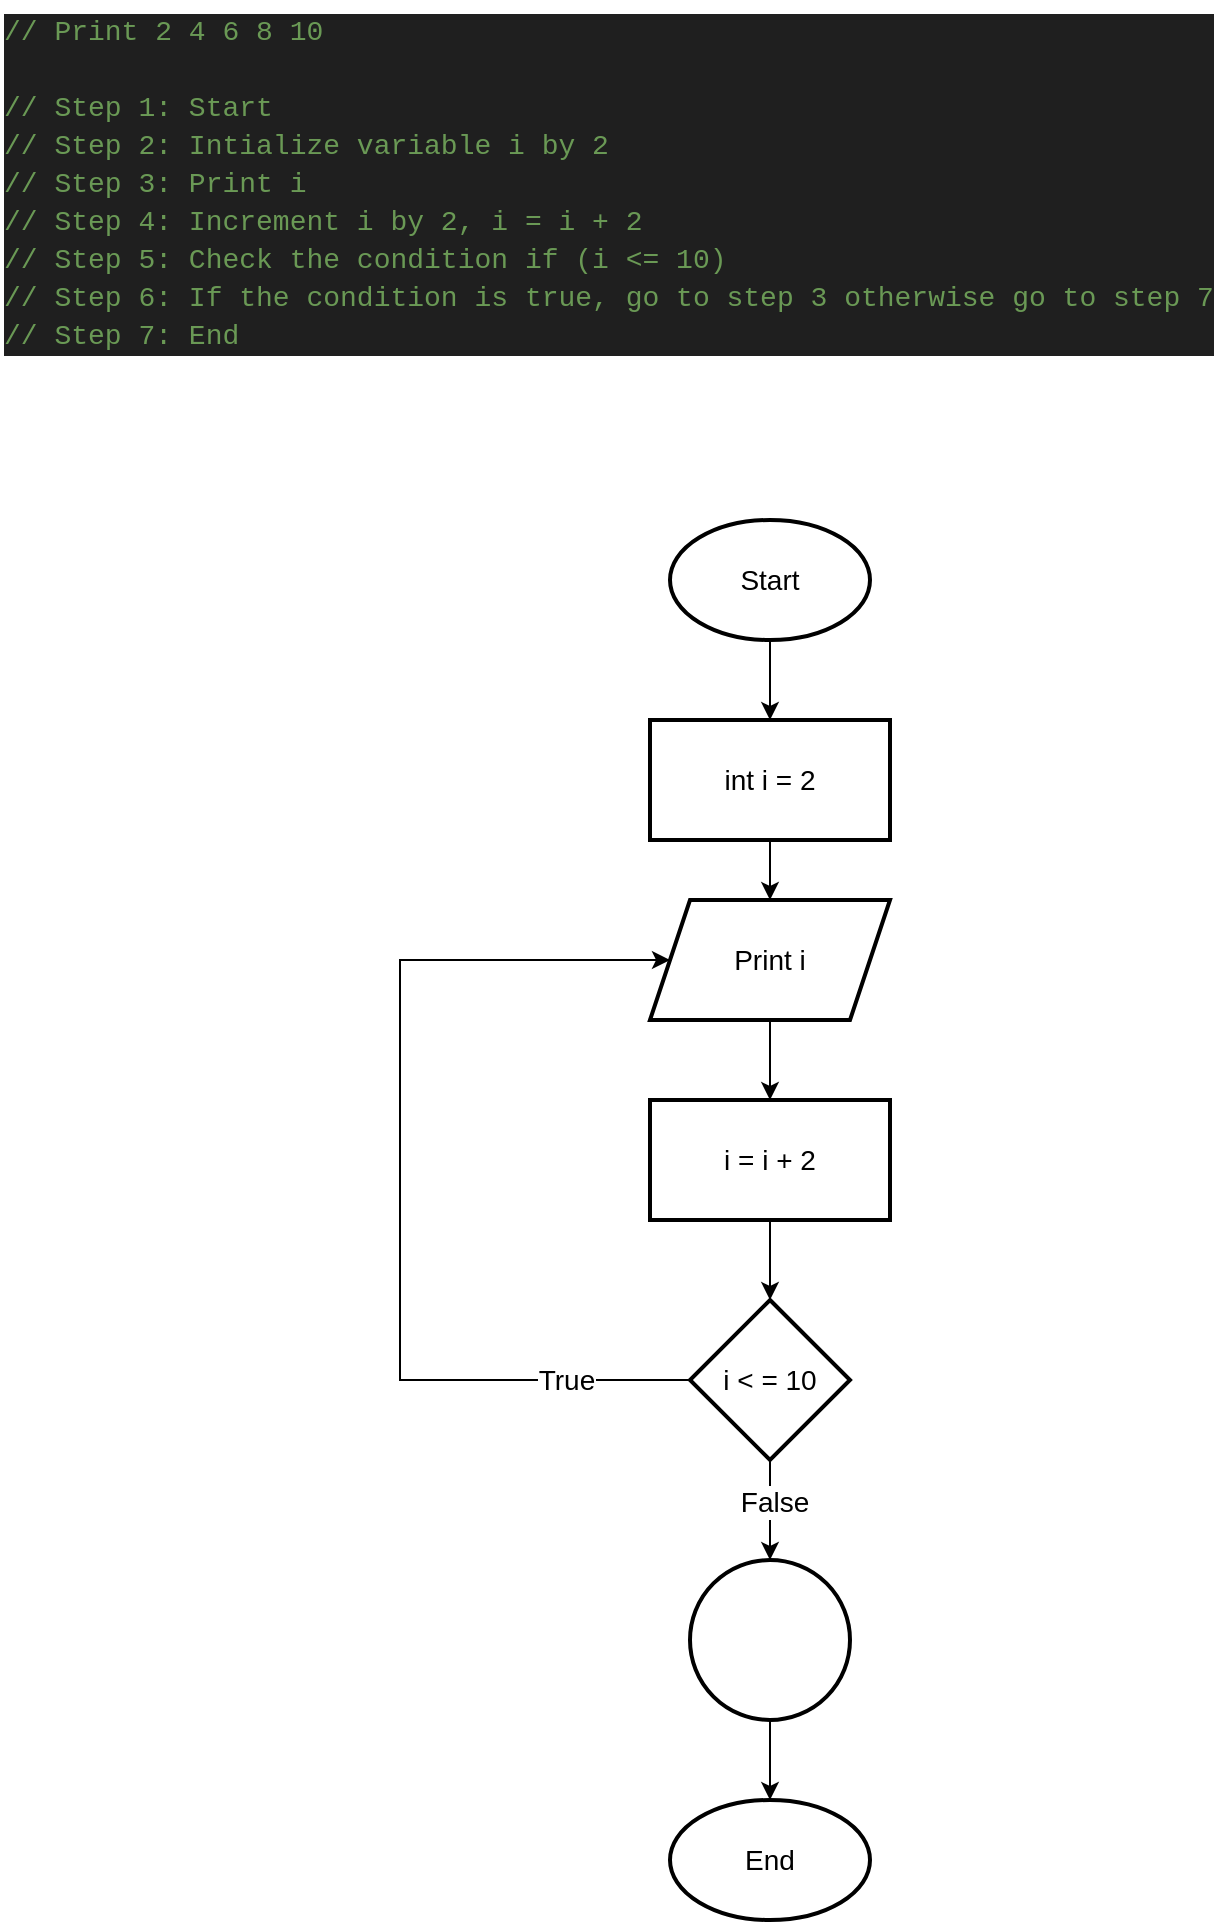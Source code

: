 <mxfile version="26.2.12">
  <diagram name="Page-1" id="pPpwIygkg2hcFP21d96Z">
    <mxGraphModel dx="1044" dy="562" grid="1" gridSize="10" guides="1" tooltips="1" connect="1" arrows="1" fold="1" page="1" pageScale="1" pageWidth="850" pageHeight="1100" math="0" shadow="0">
      <root>
        <mxCell id="0" />
        <mxCell id="1" parent="0" />
        <mxCell id="xKT2F8kCVtf1EPUK9KaR-2" value="" style="edgeStyle=orthogonalEdgeStyle;rounded=0;orthogonalLoop=1;jettySize=auto;html=1;fontSize=14;" edge="1" parent="1" source="xKT2F8kCVtf1EPUK9KaR-3" target="xKT2F8kCVtf1EPUK9KaR-6">
          <mxGeometry relative="1" as="geometry" />
        </mxCell>
        <mxCell id="xKT2F8kCVtf1EPUK9KaR-3" value="Start" style="strokeWidth=2;html=1;shape=mxgraph.flowchart.start_1;whiteSpace=wrap;fontSize=14;" vertex="1" parent="1">
          <mxGeometry x="375" y="300" width="100" height="60" as="geometry" />
        </mxCell>
        <mxCell id="xKT2F8kCVtf1EPUK9KaR-4" value="End" style="strokeWidth=2;html=1;shape=mxgraph.flowchart.start_1;whiteSpace=wrap;fontSize=14;" vertex="1" parent="1">
          <mxGeometry x="375" y="940" width="100" height="60" as="geometry" />
        </mxCell>
        <mxCell id="xKT2F8kCVtf1EPUK9KaR-5" value="" style="edgeStyle=orthogonalEdgeStyle;rounded=0;orthogonalLoop=1;jettySize=auto;html=1;fontSize=14;" edge="1" parent="1" source="xKT2F8kCVtf1EPUK9KaR-6" target="xKT2F8kCVtf1EPUK9KaR-8">
          <mxGeometry relative="1" as="geometry" />
        </mxCell>
        <mxCell id="xKT2F8kCVtf1EPUK9KaR-6" value="int i = 2" style="whiteSpace=wrap;html=1;strokeWidth=2;fontSize=14;" vertex="1" parent="1">
          <mxGeometry x="365" y="400" width="120" height="60" as="geometry" />
        </mxCell>
        <mxCell id="xKT2F8kCVtf1EPUK9KaR-7" value="" style="edgeStyle=orthogonalEdgeStyle;rounded=0;orthogonalLoop=1;jettySize=auto;html=1;fontSize=14;" edge="1" parent="1" source="xKT2F8kCVtf1EPUK9KaR-8" target="xKT2F8kCVtf1EPUK9KaR-10">
          <mxGeometry relative="1" as="geometry" />
        </mxCell>
        <mxCell id="xKT2F8kCVtf1EPUK9KaR-8" value="Print i" style="shape=parallelogram;perimeter=parallelogramPerimeter;whiteSpace=wrap;html=1;fixedSize=1;strokeWidth=2;fontSize=14;" vertex="1" parent="1">
          <mxGeometry x="365" y="490" width="120" height="60" as="geometry" />
        </mxCell>
        <mxCell id="xKT2F8kCVtf1EPUK9KaR-9" value="" style="edgeStyle=orthogonalEdgeStyle;rounded=0;orthogonalLoop=1;jettySize=auto;html=1;fontSize=14;" edge="1" parent="1" source="xKT2F8kCVtf1EPUK9KaR-10" target="xKT2F8kCVtf1EPUK9KaR-15">
          <mxGeometry relative="1" as="geometry" />
        </mxCell>
        <mxCell id="xKT2F8kCVtf1EPUK9KaR-10" value="i = i + 2" style="whiteSpace=wrap;html=1;strokeWidth=2;fontSize=14;" vertex="1" parent="1">
          <mxGeometry x="365" y="590" width="120" height="60" as="geometry" />
        </mxCell>
        <mxCell id="xKT2F8kCVtf1EPUK9KaR-11" value="" style="edgeStyle=orthogonalEdgeStyle;rounded=0;orthogonalLoop=1;jettySize=auto;html=1;entryX=0;entryY=0.5;entryDx=0;entryDy=0;fontSize=14;" edge="1" parent="1" source="xKT2F8kCVtf1EPUK9KaR-15" target="xKT2F8kCVtf1EPUK9KaR-8">
          <mxGeometry relative="1" as="geometry">
            <mxPoint x="325" y="730" as="targetPoint" />
            <Array as="points">
              <mxPoint x="240" y="730" />
              <mxPoint x="240" y="520" />
            </Array>
          </mxGeometry>
        </mxCell>
        <mxCell id="xKT2F8kCVtf1EPUK9KaR-12" value="True" style="edgeLabel;html=1;align=center;verticalAlign=middle;resizable=0;points=[];fontSize=14;" vertex="1" connectable="0" parent="xKT2F8kCVtf1EPUK9KaR-11">
          <mxGeometry x="-0.744" relative="1" as="geometry">
            <mxPoint as="offset" />
          </mxGeometry>
        </mxCell>
        <mxCell id="xKT2F8kCVtf1EPUK9KaR-13" value="" style="edgeStyle=orthogonalEdgeStyle;rounded=0;orthogonalLoop=1;jettySize=auto;html=1;fontSize=14;" edge="1" parent="1" source="xKT2F8kCVtf1EPUK9KaR-15" target="xKT2F8kCVtf1EPUK9KaR-17">
          <mxGeometry relative="1" as="geometry" />
        </mxCell>
        <mxCell id="xKT2F8kCVtf1EPUK9KaR-14" value="False" style="edgeLabel;html=1;align=center;verticalAlign=middle;resizable=0;points=[];fontSize=14;" vertex="1" connectable="0" parent="xKT2F8kCVtf1EPUK9KaR-13">
          <mxGeometry x="-0.184" y="2" relative="1" as="geometry">
            <mxPoint as="offset" />
          </mxGeometry>
        </mxCell>
        <mxCell id="xKT2F8kCVtf1EPUK9KaR-15" value="i &amp;lt; = 10" style="rhombus;whiteSpace=wrap;html=1;strokeWidth=2;fontSize=14;" vertex="1" parent="1">
          <mxGeometry x="385" y="690" width="80" height="80" as="geometry" />
        </mxCell>
        <mxCell id="xKT2F8kCVtf1EPUK9KaR-16" value="" style="edgeStyle=orthogonalEdgeStyle;rounded=0;orthogonalLoop=1;jettySize=auto;html=1;fontSize=14;" edge="1" parent="1" source="xKT2F8kCVtf1EPUK9KaR-17" target="xKT2F8kCVtf1EPUK9KaR-4">
          <mxGeometry relative="1" as="geometry" />
        </mxCell>
        <mxCell id="xKT2F8kCVtf1EPUK9KaR-17" value="" style="ellipse;whiteSpace=wrap;html=1;strokeWidth=2;fontSize=14;" vertex="1" parent="1">
          <mxGeometry x="385" y="820" width="80" height="80" as="geometry" />
        </mxCell>
        <mxCell id="xKT2F8kCVtf1EPUK9KaR-18" value="&lt;div style=&quot;color: #cccccc;background-color: #1f1f1f;font-family: Consolas, &#39;Courier New&#39;, monospace;font-weight: normal;font-size: 14px;line-height: 19px;white-space: pre;&quot;&gt;&lt;div&gt;&lt;span style=&quot;color: #6a9955;&quot;&gt;// Print 2 4 6 8 10&lt;/span&gt;&lt;/div&gt;&lt;br&gt;&lt;div&gt;&lt;span style=&quot;color: #6a9955;&quot;&gt;// Step 1: Start&lt;/span&gt;&lt;/div&gt;&lt;div&gt;&lt;span style=&quot;color: #6a9955;&quot;&gt;// Step 2: Intialize variable i by 2&lt;/span&gt;&lt;/div&gt;&lt;div&gt;&lt;span style=&quot;color: #6a9955;&quot;&gt;// Step 3: Print i&lt;/span&gt;&lt;/div&gt;&lt;div&gt;&lt;span style=&quot;color: #6a9955;&quot;&gt;// Step 4: Increment i by 2, i = i + 2&lt;/span&gt;&lt;/div&gt;&lt;div&gt;&lt;span style=&quot;color: #6a9955;&quot;&gt;// Step 5: Check the condition if (i &amp;lt;= 10) &lt;/span&gt;&lt;/div&gt;&lt;div&gt;&lt;span style=&quot;color: #6a9955;&quot;&gt;// Step 6: If the condition is true, go to step 3 otherwise go to step 7&lt;/span&gt;&lt;/div&gt;&lt;div&gt;&lt;span style=&quot;color: #6a9955;&quot;&gt;// Step 7: End&lt;/span&gt;&lt;/div&gt;&lt;/div&gt;" style="text;whiteSpace=wrap;html=1;" vertex="1" parent="1">
          <mxGeometry x="40" y="40" width="560" height="190" as="geometry" />
        </mxCell>
      </root>
    </mxGraphModel>
  </diagram>
</mxfile>
